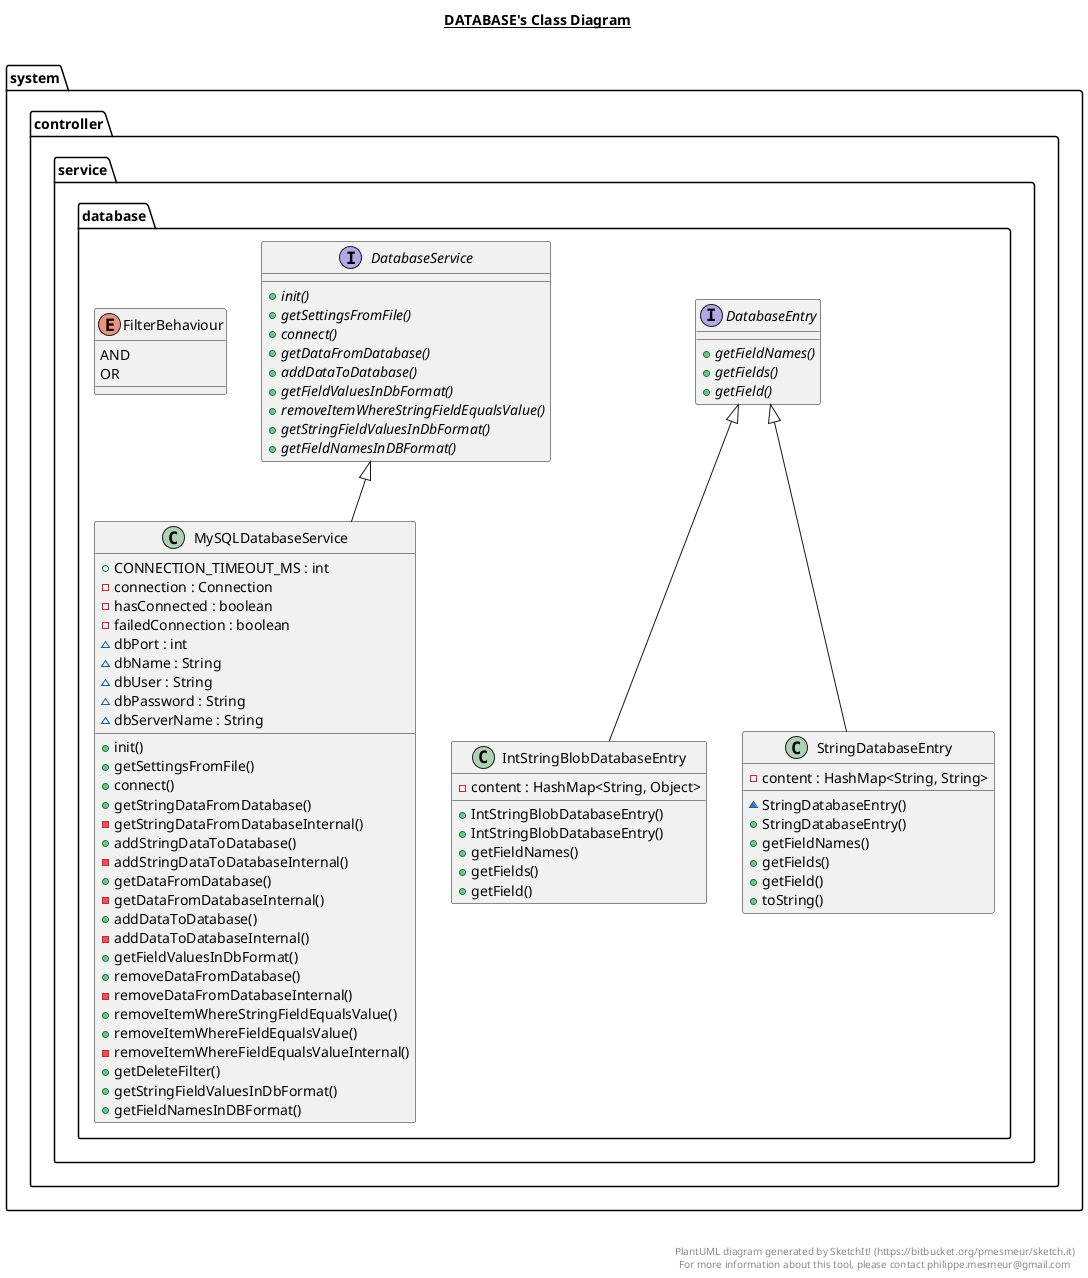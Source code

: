 @startuml

title __DATABASE's Class Diagram__\n

  package system.controller {
    package system.controller.service {
      package system.controller.service.database {
        interface DatabaseEntry {
            {abstract} + getFieldNames()
            {abstract} + getFields()
            {abstract} + getField()
        }
      }
    }
  }
  

  package system.controller {
    package system.controller.service {
      package system.controller.service.database {
        interface DatabaseService {
            {abstract} + init()
            {abstract} + getSettingsFromFile()
            {abstract} + connect()
            {abstract} + getDataFromDatabase()
            {abstract} + addDataToDatabase()
            {abstract} + getFieldValuesInDbFormat()
            {abstract} + removeItemWhereStringFieldEqualsValue()
            {abstract} + getStringFieldValuesInDbFormat()
            {abstract} + getFieldNamesInDBFormat()
        }
      }
    }
  }
  

  package system.controller {
    package system.controller.service {
      package system.controller.service.database {
        enum FilterBehaviour {
          AND
          OR
        }
      }
    }
  }
  

  package system.controller {
    package system.controller.service {
      package system.controller.service.database {
        class IntStringBlobDatabaseEntry {
            - content : HashMap<String, Object>
            + IntStringBlobDatabaseEntry()
            + IntStringBlobDatabaseEntry()
            + getFieldNames()
            + getFields()
            + getField()
        }
      }
    }
  }
  

  package system.controller {
    package system.controller.service {
      package system.controller.service.database {
        class MySQLDatabaseService {
            + CONNECTION_TIMEOUT_MS : int
            - connection : Connection
            - hasConnected : boolean
            - failedConnection : boolean
            ~ dbPort : int
            ~ dbName : String
            ~ dbUser : String
            ~ dbPassword : String
            ~ dbServerName : String
            + init()
            + getSettingsFromFile()
            + connect()
            + getStringDataFromDatabase()
            - getStringDataFromDatabaseInternal()
            + addStringDataToDatabase()
            - addStringDataToDatabaseInternal()
            + getDataFromDatabase()
            - getDataFromDatabaseInternal()
            + addDataToDatabase()
            - addDataToDatabaseInternal()
            + getFieldValuesInDbFormat()
            + removeDataFromDatabase()
            - removeDataFromDatabaseInternal()
            + removeItemWhereStringFieldEqualsValue()
            + removeItemWhereFieldEqualsValue()
            - removeItemWhereFieldEqualsValueInternal()
            + getDeleteFilter()
            + getStringFieldValuesInDbFormat()
            + getFieldNamesInDBFormat()
        }
      }
    }
  }
  

  package system.controller {
    package system.controller.service {
      package system.controller.service.database {
        class StringDatabaseEntry {
            - content : HashMap<String, String>
            ~ StringDatabaseEntry()
            + StringDatabaseEntry()
            + getFieldNames()
            + getFields()
            + getField()
            + toString()
        }
      }
    }
  }
  

  IntStringBlobDatabaseEntry -up-|> DatabaseEntry
  MySQLDatabaseService -up-|> DatabaseService
  StringDatabaseEntry -up-|> DatabaseEntry


right footer


PlantUML diagram generated by SketchIt! (https://bitbucket.org/pmesmeur/sketch.it)
For more information about this tool, please contact philippe.mesmeur@gmail.com
endfooter

@enduml
